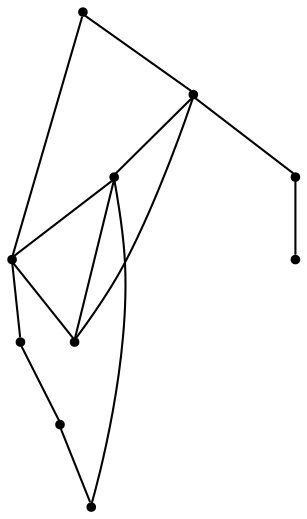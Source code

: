 graph {
  node [shape=point,comment="{\"directed\":false,\"doi\":\"10.1007/978-3-319-73915-1_17\",\"figure\":\"3 (1)\"}"]

  v0 [pos="1446.681427844406,1455.2985175742397"]
  v1 [pos="1337.8058477693974,1455.2985175742397"]
  v2 [pos="1392.2457362246855,1455.2985175742397"]
  v3 [pos="1120.0607285190617,1455.2985175742397"]
  v4 [pos="1065.6228272018263,1455.2985175742397"]
  v5 [pos="1555.5530654375175,1455.2985175742397"]
  v6 [pos="1501.118295849854,1455.2985175742397"]
  v7 [pos="1283.3700289728417,1455.2985175742397"]
  v8 [pos="1228.9343373531215,1455.2985175742397"]
  v9 [pos="1174.4964201387818,1455.2985175742397"]

  v0 -- v1 [id="-1",pos="1446.681427844406,1455.2985175742397 1444.4175212033165,1482.0535569174874 1423.3183755038106,1503.1524440330284 1396.730786295963,1505.3652938486473 1366.6677085304193,1507.8698837491527 1340.2635083192126,1485.5290028807765 1337.8058477693974,1455.2985175742397"]
  v3 -- v9 [id="-3",pos="1120.0607285190617,1455.2985175742397 1174.4964201387818,1455.2985175742397 1174.4964201387818,1455.2985175742397 1174.4964201387818,1455.2985175742397"]
  v9 -- v8 [id="-4",pos="1174.4964201387818,1455.2985175742397 1228.9343373531215,1455.2985175742397 1228.9343373531215,1455.2985175742397 1228.9343373531215,1455.2985175742397"]
  v8 -- v7 [id="-5",pos="1228.9343373531215,1455.2985175742397 1283.3700289728417,1455.2985175742397 1283.3700289728417,1455.2985175742397 1283.3700289728417,1455.2985175742397"]
  v7 -- v1 [id="-6",pos="1283.3700289728417,1455.2985175742397 1337.8058477693974,1455.2985175742397 1337.8058477693974,1455.2985175742397 1337.8058477693974,1455.2985175742397"]
  v1 -- v2 [id="-7",pos="1337.8058477693974,1455.2985175742397 1392.2457362246855,1455.2985175742397 1392.2457362246855,1455.2985175742397 1392.2457362246855,1455.2985175742397"]
  v2 -- v0 [id="-8",pos="1392.2457362246855,1455.2985175742397 1446.681427844406,1455.2985175742397 1446.681427844406,1455.2985175742397 1446.681427844406,1455.2985175742397"]
  v0 -- v6 [id="-9",pos="1446.681427844406,1455.2985175742397 1501.118295849854,1455.2985175742397 1501.118295849854,1455.2985175742397 1501.118295849854,1455.2985175742397"]
  v6 -- v5 [id="-10",pos="1501.118295849854,1455.2985175742397 1555.5530654375175,1455.2985175742397 1555.5530654375175,1455.2985175742397 1555.5530654375175,1455.2985175742397"]
  v4 -- v0 [id="-12",pos="1065.6228272018263,1455.2985175742397 1074.3377629212637,1560.6901001468652 1166.756660496055,1638.8849636400569 1271.9776870291296,1630.1169913591361 1365.038318915328,1622.3657854159094 1438.8792243755,1548.521588140667 1446.681427844406,1455.2985175742397"]
  v3 -- v2 [id="-13",pos="1120.0607285190617,1455.2985175742397 1126.2752563748863,1530.6273908241938 1192.281560067335,1586.481373449009 1267.4435784935984,1580.2179910685938 1333.9125515132168,1574.6754381568526 1386.6543112738825,1521.9344519565614 1392.2457362246855,1455.2985175742397"]
  v1 -- v3 [id="-14",pos="1337.8058477693974,1455.2985175742397 1333.3248673568528,1508.64082027687 1291.1306456165735,1550.8345248990956 1237.963860872015,1555.2684909233226 1177.8293116697907,1560.2775435490569 1125.0251080829457,1515.5959089875812 1120.0607285190617,1455.2985175742397"]
  v4 -- v3 [id="-15",pos="1065.6228272018263,1455.2985175742397 1120.0607285190617,1455.2985175742397 1120.0607285190617,1455.2985175742397 1120.0607285190617,1455.2985175742397"]
}